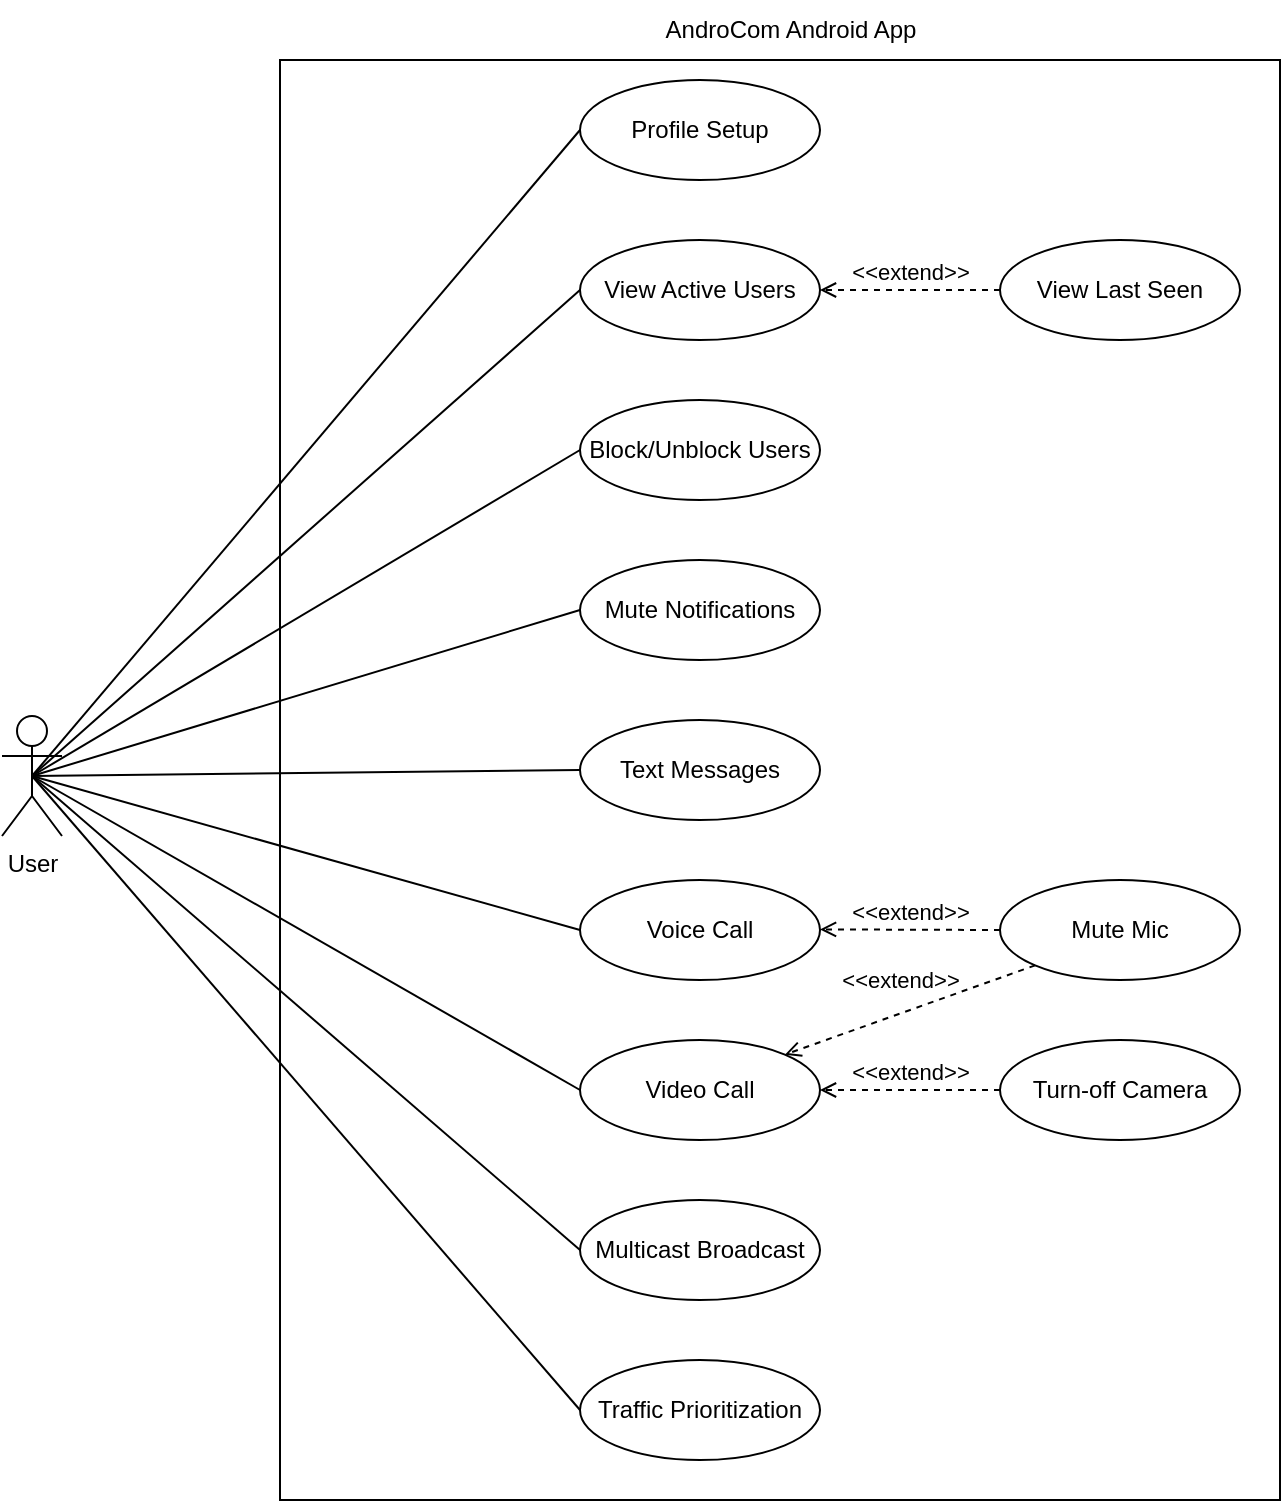 <mxfile version="22.0.8" type="device">
  <diagram name="Page-1" id="JH8mKb6uM0Cwd8Qrf0DN">
    <mxGraphModel dx="880" dy="1578" grid="1" gridSize="10" guides="1" tooltips="1" connect="1" arrows="1" fold="1" page="1" pageScale="1" pageWidth="850" pageHeight="1100" math="0" shadow="0">
      <root>
        <mxCell id="0" />
        <mxCell id="1" parent="0" />
        <mxCell id="50gcBJBjnqEBOGdZFFud-20" value="" style="rounded=0;whiteSpace=wrap;html=1;fillColor=none;" parent="1" vertex="1">
          <mxGeometry x="170" y="20" width="500" height="720" as="geometry" />
        </mxCell>
        <mxCell id="50gcBJBjnqEBOGdZFFud-1" value="User" style="shape=umlActor;verticalLabelPosition=bottom;verticalAlign=top;html=1;outlineConnect=0;" parent="1" vertex="1">
          <mxGeometry x="31" y="348" width="30" height="60" as="geometry" />
        </mxCell>
        <mxCell id="50gcBJBjnqEBOGdZFFud-26" style="rounded=0;orthogonalLoop=1;jettySize=auto;html=1;exitX=0;exitY=0.5;exitDx=0;exitDy=0;endArrow=none;endFill=0;entryX=0.5;entryY=0.5;entryDx=0;entryDy=0;entryPerimeter=0;" parent="1" source="50gcBJBjnqEBOGdZFFud-6" target="50gcBJBjnqEBOGdZFFud-1" edge="1">
          <mxGeometry relative="1" as="geometry">
            <mxPoint x="80" y="410" as="targetPoint" />
          </mxGeometry>
        </mxCell>
        <mxCell id="50gcBJBjnqEBOGdZFFud-6" value="Profile Setup" style="ellipse;whiteSpace=wrap;html=1;" parent="1" vertex="1">
          <mxGeometry x="320" y="30" width="120" height="50" as="geometry" />
        </mxCell>
        <mxCell id="50gcBJBjnqEBOGdZFFud-7" value="View Active Users" style="ellipse;whiteSpace=wrap;html=1;" parent="1" vertex="1">
          <mxGeometry x="320" y="110" width="120" height="50" as="geometry" />
        </mxCell>
        <mxCell id="50gcBJBjnqEBOGdZFFud-8" value="Block/Unblock Users" style="ellipse;whiteSpace=wrap;html=1;" parent="1" vertex="1">
          <mxGeometry x="320" y="190" width="120" height="50" as="geometry" />
        </mxCell>
        <mxCell id="50gcBJBjnqEBOGdZFFud-9" value="Mute Notifications" style="ellipse;whiteSpace=wrap;html=1;" parent="1" vertex="1">
          <mxGeometry x="320" y="270" width="120" height="50" as="geometry" />
        </mxCell>
        <mxCell id="50gcBJBjnqEBOGdZFFud-10" value="Text Messages" style="ellipse;whiteSpace=wrap;html=1;" parent="1" vertex="1">
          <mxGeometry x="320" y="350" width="120" height="50" as="geometry" />
        </mxCell>
        <mxCell id="50gcBJBjnqEBOGdZFFud-11" value="Voice Call" style="ellipse;whiteSpace=wrap;html=1;" parent="1" vertex="1">
          <mxGeometry x="320" y="430" width="120" height="50" as="geometry" />
        </mxCell>
        <mxCell id="50gcBJBjnqEBOGdZFFud-12" value="Video Call" style="ellipse;whiteSpace=wrap;html=1;" parent="1" vertex="1">
          <mxGeometry x="320" y="510" width="120" height="50" as="geometry" />
        </mxCell>
        <mxCell id="50gcBJBjnqEBOGdZFFud-13" value="View Last Seen" style="ellipse;whiteSpace=wrap;html=1;" parent="1" vertex="1">
          <mxGeometry x="530" y="110" width="120" height="50" as="geometry" />
        </mxCell>
        <mxCell id="50gcBJBjnqEBOGdZFFud-14" value="Mute Mic" style="ellipse;whiteSpace=wrap;html=1;" parent="1" vertex="1">
          <mxGeometry x="530" y="430" width="120" height="50" as="geometry" />
        </mxCell>
        <mxCell id="50gcBJBjnqEBOGdZFFud-15" value="Turn-off Camera" style="ellipse;whiteSpace=wrap;html=1;" parent="1" vertex="1">
          <mxGeometry x="530" y="510" width="120" height="50" as="geometry" />
        </mxCell>
        <mxCell id="50gcBJBjnqEBOGdZFFud-16" value="Multicast Broadcast" style="ellipse;whiteSpace=wrap;html=1;" parent="1" vertex="1">
          <mxGeometry x="320" y="590" width="120" height="50" as="geometry" />
        </mxCell>
        <mxCell id="50gcBJBjnqEBOGdZFFud-18" value="Traffic Prioritization" style="ellipse;whiteSpace=wrap;html=1;" parent="1" vertex="1">
          <mxGeometry x="320" y="670" width="120" height="50" as="geometry" />
        </mxCell>
        <mxCell id="50gcBJBjnqEBOGdZFFud-21" value="AndroCom Android App" style="text;html=1;align=center;verticalAlign=middle;resizable=0;points=[];autosize=1;strokeColor=none;fillColor=none;" parent="1" vertex="1">
          <mxGeometry x="350" y="-10" width="150" height="30" as="geometry" />
        </mxCell>
        <mxCell id="50gcBJBjnqEBOGdZFFud-22" value="&amp;lt;&amp;lt;extend&amp;gt;&amp;gt;" style="html=1;verticalAlign=bottom;labelBackgroundColor=none;endArrow=open;endFill=0;dashed=1;rounded=0;entryX=1;entryY=0.5;entryDx=0;entryDy=0;exitX=0;exitY=0.5;exitDx=0;exitDy=0;" parent="1" source="50gcBJBjnqEBOGdZFFud-15" target="50gcBJBjnqEBOGdZFFud-12" edge="1">
          <mxGeometry width="160" relative="1" as="geometry">
            <mxPoint x="530" y="590" as="sourcePoint" />
            <mxPoint x="370" y="590" as="targetPoint" />
          </mxGeometry>
        </mxCell>
        <mxCell id="50gcBJBjnqEBOGdZFFud-23" value="&amp;lt;&amp;lt;extend&amp;gt;&amp;gt;" style="html=1;verticalAlign=bottom;labelBackgroundColor=none;endArrow=open;endFill=0;dashed=1;rounded=0;entryX=0;entryY=0.5;entryDx=0;entryDy=0;exitX=0;exitY=0.5;exitDx=0;exitDy=0;" parent="1" source="50gcBJBjnqEBOGdZFFud-14" edge="1">
          <mxGeometry width="160" relative="1" as="geometry">
            <mxPoint x="600" y="454.71" as="sourcePoint" />
            <mxPoint x="440" y="454.71" as="targetPoint" />
          </mxGeometry>
        </mxCell>
        <mxCell id="50gcBJBjnqEBOGdZFFud-24" value="&lt;p style=&quot;line-height: 130%;&quot;&gt;&amp;lt;&amp;lt;extend&amp;gt;&amp;gt;&lt;/p&gt;" style="html=1;verticalAlign=bottom;labelBackgroundColor=none;endArrow=open;endFill=0;dashed=1;rounded=0;exitX=0;exitY=1;exitDx=0;exitDy=0;entryX=1;entryY=0;entryDx=0;entryDy=0;" parent="1" source="50gcBJBjnqEBOGdZFFud-14" target="50gcBJBjnqEBOGdZFFud-12" edge="1">
          <mxGeometry x="0.097" y="3" width="160" relative="1" as="geometry">
            <mxPoint x="530" y="500" as="sourcePoint" />
            <mxPoint x="370" y="500" as="targetPoint" />
            <mxPoint as="offset" />
          </mxGeometry>
        </mxCell>
        <mxCell id="50gcBJBjnqEBOGdZFFud-25" value="&amp;lt;&amp;lt;extend&amp;gt;&amp;gt;" style="html=1;verticalAlign=bottom;labelBackgroundColor=none;endArrow=open;endFill=0;dashed=1;rounded=0;entryX=1;entryY=0.5;entryDx=0;entryDy=0;exitX=0;exitY=0.5;exitDx=0;exitDy=0;" parent="1" source="50gcBJBjnqEBOGdZFFud-13" target="50gcBJBjnqEBOGdZFFud-7" edge="1">
          <mxGeometry width="160" relative="1" as="geometry">
            <mxPoint x="560" y="200" as="sourcePoint" />
            <mxPoint x="400" y="200" as="targetPoint" />
          </mxGeometry>
        </mxCell>
        <mxCell id="50gcBJBjnqEBOGdZFFud-27" style="rounded=0;orthogonalLoop=1;jettySize=auto;html=1;exitX=0;exitY=0.5;exitDx=0;exitDy=0;endArrow=none;endFill=0;entryX=0.5;entryY=0.5;entryDx=0;entryDy=0;entryPerimeter=0;" parent="1" source="50gcBJBjnqEBOGdZFFud-7" target="50gcBJBjnqEBOGdZFFud-1" edge="1">
          <mxGeometry relative="1" as="geometry">
            <mxPoint x="80" y="410" as="targetPoint" />
            <mxPoint x="330" y="75" as="sourcePoint" />
          </mxGeometry>
        </mxCell>
        <mxCell id="50gcBJBjnqEBOGdZFFud-28" style="rounded=0;orthogonalLoop=1;jettySize=auto;html=1;exitX=0;exitY=0.5;exitDx=0;exitDy=0;endArrow=none;endFill=0;entryX=0.5;entryY=0.5;entryDx=0;entryDy=0;entryPerimeter=0;" parent="1" source="50gcBJBjnqEBOGdZFFud-8" target="50gcBJBjnqEBOGdZFFud-1" edge="1">
          <mxGeometry relative="1" as="geometry">
            <mxPoint x="80" y="410" as="targetPoint" />
            <mxPoint x="330" y="145" as="sourcePoint" />
          </mxGeometry>
        </mxCell>
        <mxCell id="50gcBJBjnqEBOGdZFFud-29" style="rounded=0;orthogonalLoop=1;jettySize=auto;html=1;endArrow=none;endFill=0;exitX=0;exitY=0.5;exitDx=0;exitDy=0;entryX=0.5;entryY=0.5;entryDx=0;entryDy=0;entryPerimeter=0;" parent="1" source="50gcBJBjnqEBOGdZFFud-9" target="50gcBJBjnqEBOGdZFFud-1" edge="1">
          <mxGeometry relative="1" as="geometry">
            <mxPoint x="80" y="410" as="targetPoint" />
            <mxPoint x="330" y="225" as="sourcePoint" />
          </mxGeometry>
        </mxCell>
        <mxCell id="50gcBJBjnqEBOGdZFFud-30" style="rounded=0;orthogonalLoop=1;jettySize=auto;html=1;endArrow=none;endFill=0;exitX=0;exitY=0.5;exitDx=0;exitDy=0;entryX=0.5;entryY=0.5;entryDx=0;entryDy=0;entryPerimeter=0;" parent="1" source="50gcBJBjnqEBOGdZFFud-10" target="50gcBJBjnqEBOGdZFFud-1" edge="1">
          <mxGeometry relative="1" as="geometry">
            <mxPoint x="80" y="410" as="targetPoint" />
            <mxPoint x="330" y="305" as="sourcePoint" />
          </mxGeometry>
        </mxCell>
        <mxCell id="50gcBJBjnqEBOGdZFFud-31" style="rounded=0;orthogonalLoop=1;jettySize=auto;html=1;endArrow=none;endFill=0;exitX=0;exitY=0.5;exitDx=0;exitDy=0;entryX=0.5;entryY=0.5;entryDx=0;entryDy=0;entryPerimeter=0;" parent="1" source="50gcBJBjnqEBOGdZFFud-11" target="50gcBJBjnqEBOGdZFFud-1" edge="1">
          <mxGeometry relative="1" as="geometry">
            <mxPoint x="80" y="410" as="targetPoint" />
            <mxPoint x="330" y="385" as="sourcePoint" />
          </mxGeometry>
        </mxCell>
        <mxCell id="50gcBJBjnqEBOGdZFFud-32" style="rounded=0;orthogonalLoop=1;jettySize=auto;html=1;endArrow=none;endFill=0;exitX=0;exitY=0.5;exitDx=0;exitDy=0;entryX=0.5;entryY=0.5;entryDx=0;entryDy=0;entryPerimeter=0;" parent="1" source="50gcBJBjnqEBOGdZFFud-12" target="50gcBJBjnqEBOGdZFFud-1" edge="1">
          <mxGeometry relative="1" as="geometry">
            <mxPoint x="65" y="420" as="targetPoint" />
            <mxPoint x="330" y="465" as="sourcePoint" />
          </mxGeometry>
        </mxCell>
        <mxCell id="50gcBJBjnqEBOGdZFFud-33" style="rounded=0;orthogonalLoop=1;jettySize=auto;html=1;endArrow=none;endFill=0;exitX=0;exitY=0.5;exitDx=0;exitDy=0;entryX=0.5;entryY=0.5;entryDx=0;entryDy=0;entryPerimeter=0;" parent="1" source="50gcBJBjnqEBOGdZFFud-18" target="50gcBJBjnqEBOGdZFFud-1" edge="1">
          <mxGeometry relative="1" as="geometry">
            <mxPoint x="65" y="420" as="targetPoint" />
            <mxPoint x="330" y="545" as="sourcePoint" />
          </mxGeometry>
        </mxCell>
        <mxCell id="50gcBJBjnqEBOGdZFFud-35" style="rounded=0;orthogonalLoop=1;jettySize=auto;html=1;endArrow=none;endFill=0;exitX=0;exitY=0.5;exitDx=0;exitDy=0;entryX=0.5;entryY=0.5;entryDx=0;entryDy=0;entryPerimeter=0;" parent="1" source="50gcBJBjnqEBOGdZFFud-16" target="50gcBJBjnqEBOGdZFFud-1" edge="1">
          <mxGeometry relative="1" as="geometry">
            <mxPoint x="65" y="420" as="targetPoint" />
            <mxPoint x="330" y="705" as="sourcePoint" />
          </mxGeometry>
        </mxCell>
      </root>
    </mxGraphModel>
  </diagram>
</mxfile>
